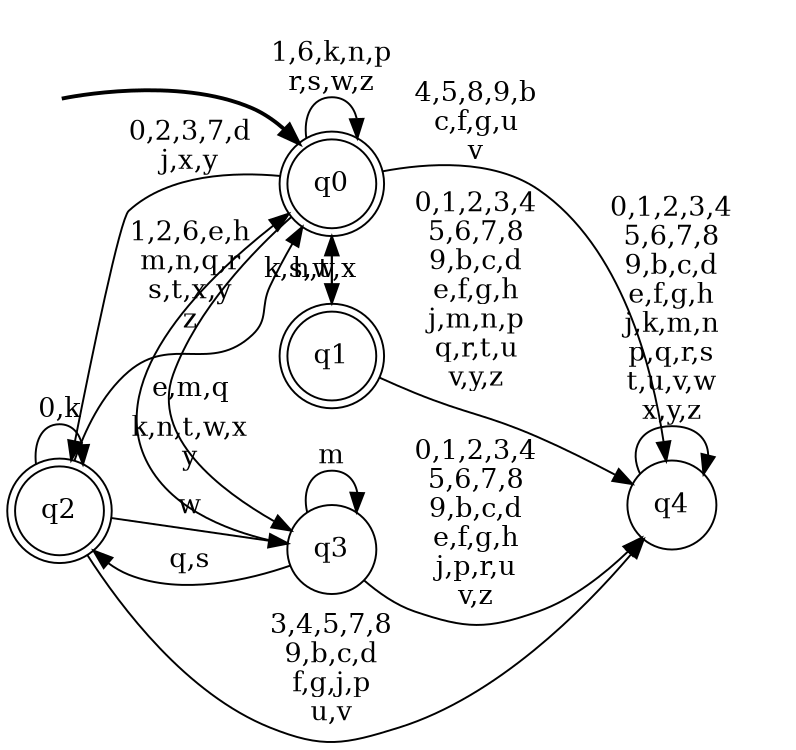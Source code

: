 digraph BlueStar {
__start0 [style = invis, shape = none, label = "", width = 0, height = 0];

rankdir=LR;
size="8,5";

s0 [style="rounded,filled", color="black", fillcolor="white" shape="doublecircle", label="q0"];
s1 [style="rounded,filled", color="black", fillcolor="white" shape="doublecircle", label="q1"];
s2 [style="rounded,filled", color="black", fillcolor="white" shape="doublecircle", label="q2"];
s3 [style="filled", color="black", fillcolor="white" shape="circle", label="q3"];
s4 [style="filled", color="black", fillcolor="white" shape="circle", label="q4"];
subgraph cluster_main { 
	graph [pad=".75", ranksep="0.15", nodesep="0.15"];
	 style=invis; 
	__start0 -> s0 [penwidth=2];
}
s0 -> s0 [label="1,6,k,n,p\nr,s,w,z"];
s0 -> s1 [label="h,t"];
s0 -> s2 [label="0,2,3,7,d\nj,x,y"];
s0 -> s3 [label="e,m,q"];
s0 -> s4 [label="4,5,8,9,b\nc,f,g,u\nv"];
s1 -> s0 [label="k,s,w,x"];
s1 -> s4 [label="0,1,2,3,4\n5,6,7,8\n9,b,c,d\ne,f,g,h\nj,m,n,p\nq,r,t,u\nv,y,z"];
s2 -> s0 [label="1,2,6,e,h\nm,n,q,r\ns,t,x,y\nz"];
s2 -> s2 [label="0,k"];
s2 -> s3 [label="w"];
s2 -> s4 [label="3,4,5,7,8\n9,b,c,d\nf,g,j,p\nu,v"];
s3 -> s0 [label="k,n,t,w,x\ny"];
s3 -> s2 [label="q,s"];
s3 -> s3 [label="m"];
s3 -> s4 [label="0,1,2,3,4\n5,6,7,8\n9,b,c,d\ne,f,g,h\nj,p,r,u\nv,z"];
s4 -> s4 [label="0,1,2,3,4\n5,6,7,8\n9,b,c,d\ne,f,g,h\nj,k,m,n\np,q,r,s\nt,u,v,w\nx,y,z"];

}